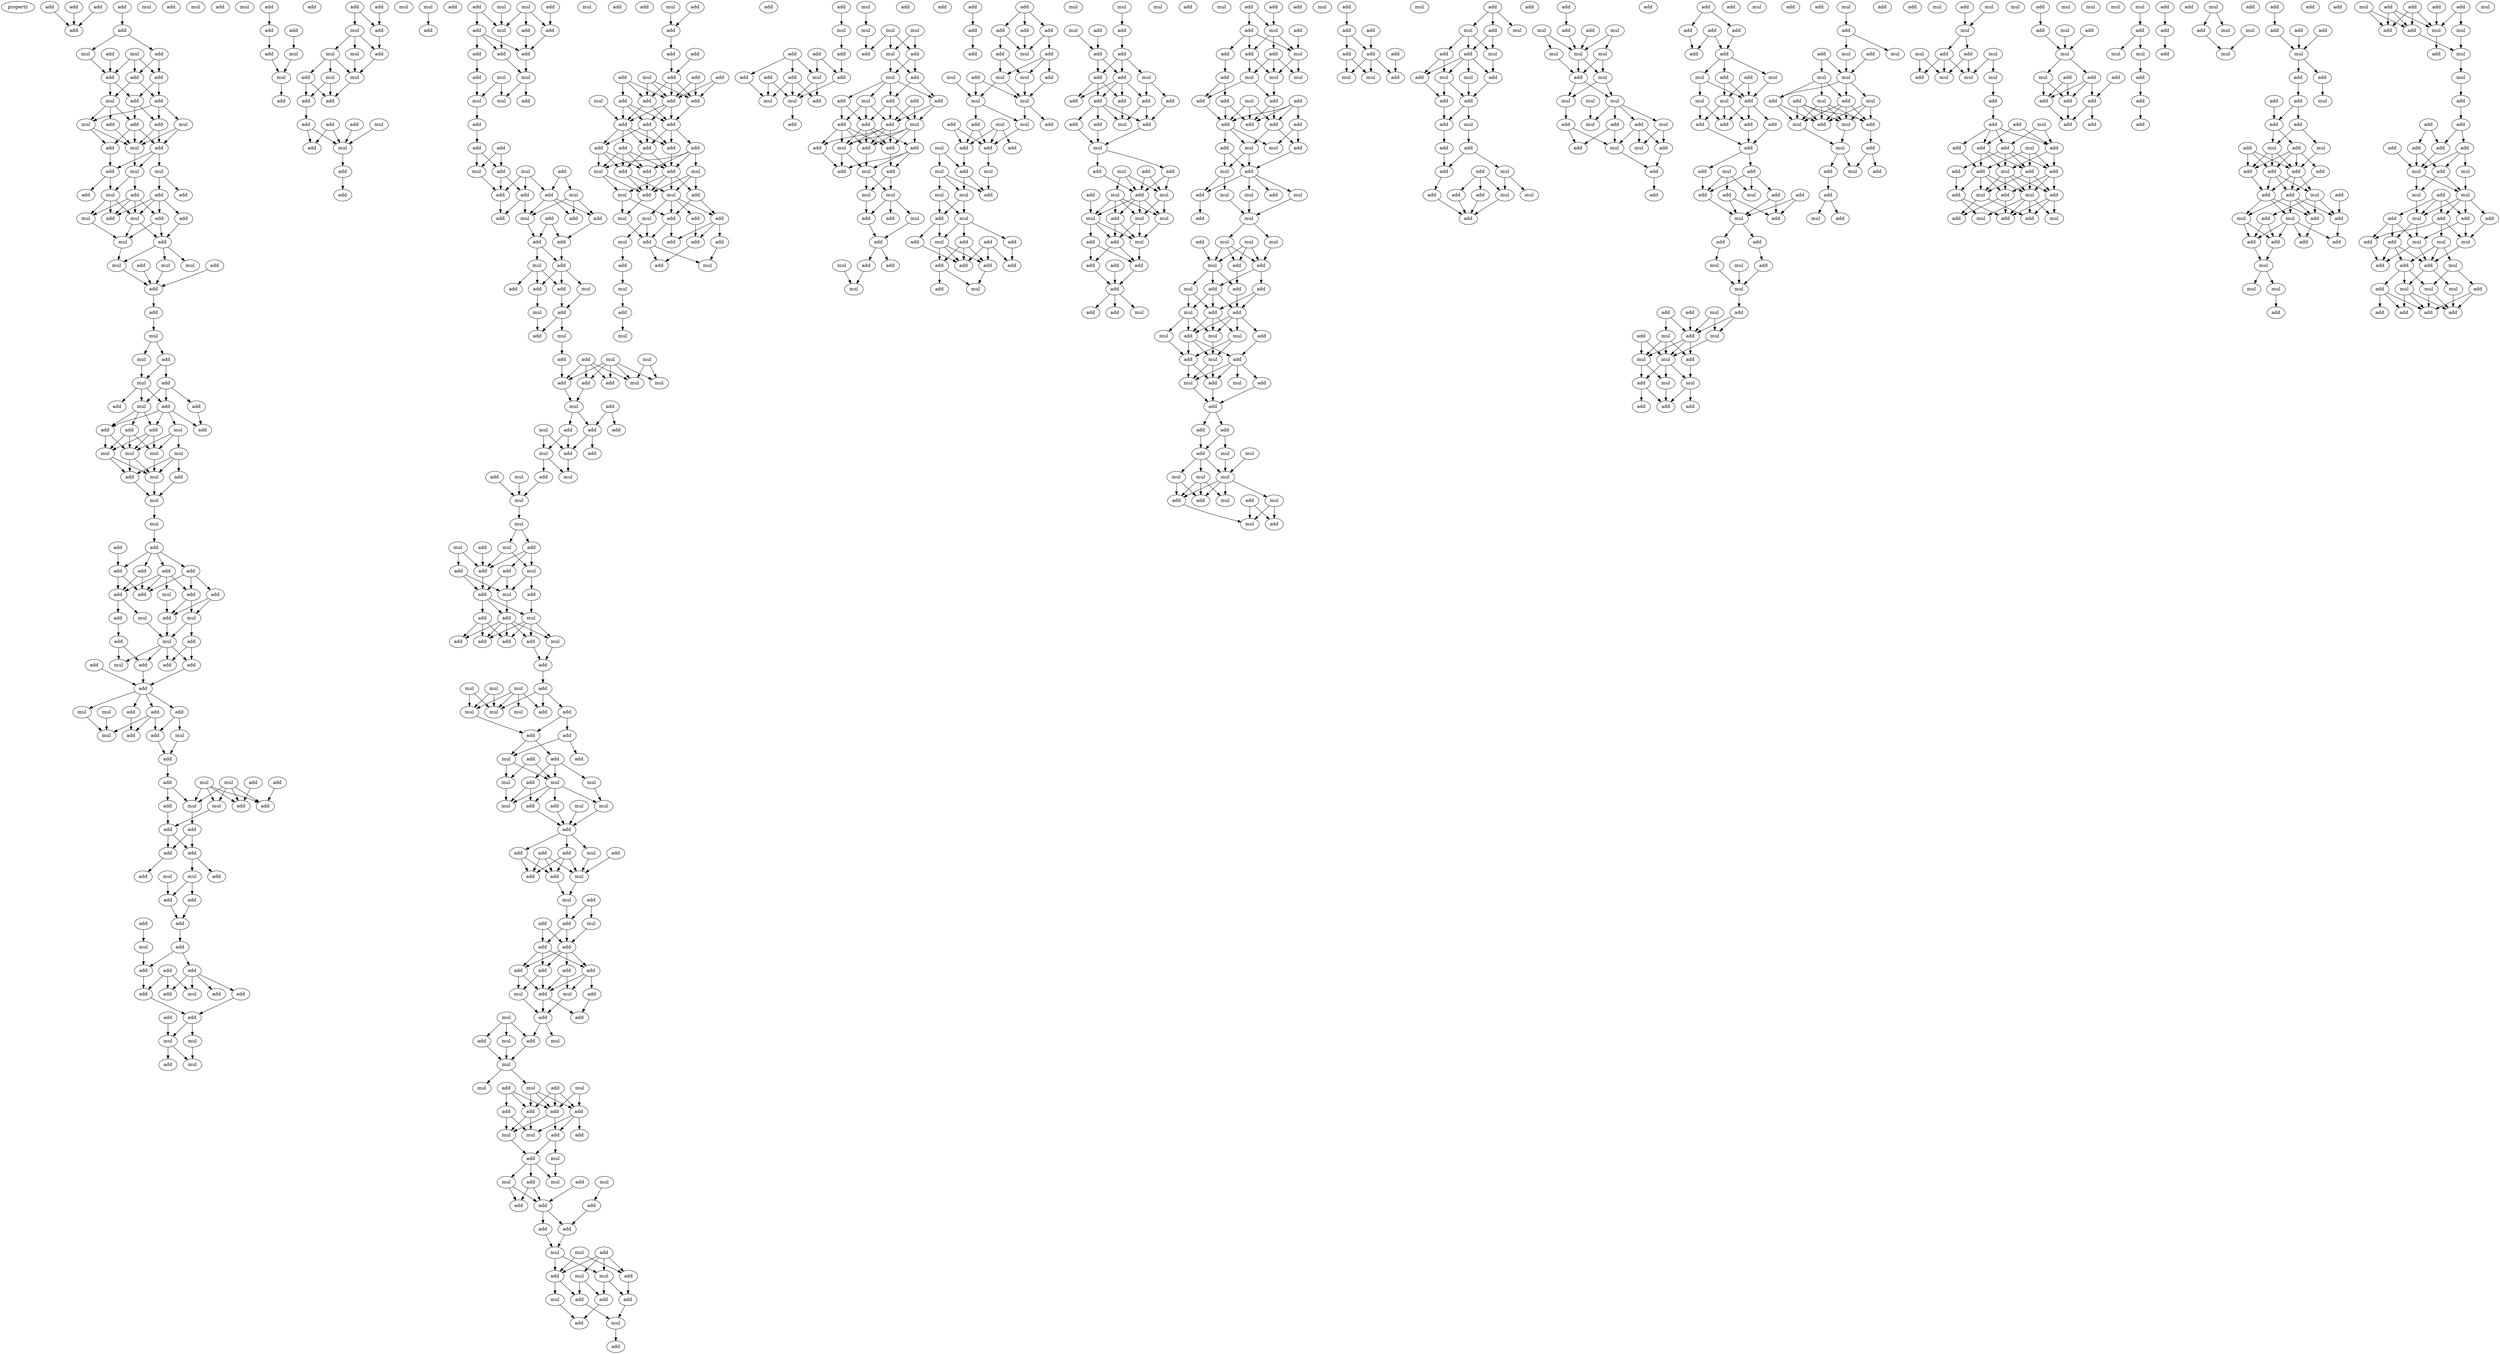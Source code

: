 digraph {
    node [fontcolor=black]
    property [mul=2,lf=1.5]
    0 [ label = add ];
    1 [ label = add ];
    2 [ label = add ];
    3 [ label = add ];
    4 [ label = add ];
    5 [ label = add ];
    6 [ label = mul ];
    7 [ label = mul ];
    8 [ label = mul ];
    9 [ label = add ];
    10 [ label = add ];
    11 [ label = add ];
    12 [ label = add ];
    13 [ label = add ];
    14 [ label = add ];
    15 [ label = add ];
    16 [ label = mul ];
    17 [ label = mul ];
    18 [ label = mul ];
    19 [ label = add ];
    20 [ label = add ];
    21 [ label = add ];
    22 [ label = add ];
    23 [ label = mul ];
    24 [ label = add ];
    25 [ label = mul ];
    26 [ label = mul ];
    27 [ label = add ];
    28 [ label = add ];
    29 [ label = add ];
    30 [ label = add ];
    31 [ label = add ];
    32 [ label = mul ];
    33 [ label = mul ];
    34 [ label = add ];
    35 [ label = mul ];
    36 [ label = add ];
    37 [ label = add ];
    38 [ label = add ];
    39 [ label = mul ];
    40 [ label = mul ];
    41 [ label = add ];
    42 [ label = mul ];
    43 [ label = add ];
    44 [ label = mul ];
    45 [ label = add ];
    46 [ label = add ];
    47 [ label = add ];
    48 [ label = mul ];
    49 [ label = mul ];
    50 [ label = add ];
    51 [ label = mul ];
    52 [ label = add ];
    53 [ label = add ];
    54 [ label = add ];
    55 [ label = add ];
    56 [ label = mul ];
    57 [ label = add ];
    58 [ label = mul ];
    59 [ label = add ];
    60 [ label = add ];
    61 [ label = add ];
    62 [ label = mul ];
    63 [ label = mul ];
    64 [ label = mul ];
    65 [ label = mul ];
    66 [ label = add ];
    67 [ label = add ];
    68 [ label = mul ];
    69 [ label = mul ];
    70 [ label = mul ];
    71 [ label = add ];
    72 [ label = add ];
    73 [ label = add ];
    74 [ label = add ];
    75 [ label = add ];
    76 [ label = add ];
    77 [ label = mul ];
    78 [ label = add ];
    79 [ label = add ];
    80 [ label = add ];
    81 [ label = add ];
    82 [ label = add ];
    83 [ label = mul ];
    84 [ label = mul ];
    85 [ label = add ];
    86 [ label = mul ];
    87 [ label = add ];
    88 [ label = add ];
    89 [ label = add ];
    90 [ label = add ];
    91 [ label = add ];
    92 [ label = mul ];
    93 [ label = add ];
    94 [ label = add ];
    95 [ label = add ];
    96 [ label = add ];
    97 [ label = mul ];
    98 [ label = add ];
    99 [ label = mul ];
    100 [ label = add ];
    101 [ label = mul ];
    102 [ label = mul ];
    103 [ label = add ];
    104 [ label = add ];
    105 [ label = add ];
    106 [ label = add ];
    107 [ label = mul ];
    108 [ label = mul ];
    109 [ label = add ];
    110 [ label = add ];
    111 [ label = mul ];
    112 [ label = add ];
    113 [ label = add ];
    114 [ label = mul ];
    115 [ label = add ];
    116 [ label = add ];
    117 [ label = add ];
    118 [ label = add ];
    119 [ label = mul ];
    120 [ label = add ];
    121 [ label = mul ];
    122 [ label = mul ];
    123 [ label = add ];
    124 [ label = add ];
    125 [ label = add ];
    126 [ label = add ];
    127 [ label = add ];
    128 [ label = add ];
    129 [ label = mul ];
    130 [ label = add ];
    131 [ label = add ];
    132 [ label = add ];
    133 [ label = add ];
    134 [ label = add ];
    135 [ label = add ];
    136 [ label = add ];
    137 [ label = mul ];
    138 [ label = add ];
    139 [ label = add ];
    140 [ label = mul ];
    141 [ label = add ];
    142 [ label = mul ];
    143 [ label = mul ];
    144 [ label = add ];
    145 [ label = mul ];
    146 [ label = add ];
    147 [ label = add ];
    148 [ label = add ];
    149 [ label = add ];
    150 [ label = add ];
    151 [ label = mul ];
    152 [ label = mul ];
    153 [ label = add ];
    154 [ label = add ];
    155 [ label = add ];
    156 [ label = mul ];
    157 [ label = add ];
    158 [ label = add ];
    159 [ label = mul ];
    160 [ label = mul ];
    161 [ label = mul ];
    162 [ label = mul ];
    163 [ label = add ];
    164 [ label = add ];
    165 [ label = add ];
    166 [ label = add ];
    167 [ label = add ];
    168 [ label = add ];
    169 [ label = mul ];
    170 [ label = add ];
    171 [ label = mul ];
    172 [ label = add ];
    173 [ label = add ];
    174 [ label = mul ];
    175 [ label = mul ];
    176 [ label = add ];
    177 [ label = add ];
    178 [ label = mul ];
    179 [ label = add ];
    180 [ label = mul ];
    181 [ label = add ];
    182 [ label = mul ];
    183 [ label = add ];
    184 [ label = add ];
    185 [ label = add ];
    186 [ label = add ];
    187 [ label = add ];
    188 [ label = add ];
    189 [ label = mul ];
    190 [ label = add ];
    191 [ label = mul ];
    192 [ label = add ];
    193 [ label = mul ];
    194 [ label = mul ];
    195 [ label = mul ];
    196 [ label = add ];
    197 [ label = add ];
    198 [ label = add ];
    199 [ label = mul ];
    200 [ label = add ];
    201 [ label = mul ];
    202 [ label = add ];
    203 [ label = add ];
    204 [ label = add ];
    205 [ label = add ];
    206 [ label = mul ];
    207 [ label = mul ];
    208 [ label = add ];
    209 [ label = add ];
    210 [ label = add ];
    211 [ label = add ];
    212 [ label = add ];
    213 [ label = add ];
    214 [ label = add ];
    215 [ label = add ];
    216 [ label = mul ];
    217 [ label = mul ];
    218 [ label = add ];
    219 [ label = add ];
    220 [ label = add ];
    221 [ label = add ];
    222 [ label = mul ];
    223 [ label = mul ];
    224 [ label = add ];
    225 [ label = mul ];
    226 [ label = add ];
    227 [ label = mul ];
    228 [ label = add ];
    229 [ label = add ];
    230 [ label = mul ];
    231 [ label = mul ];
    232 [ label = add ];
    233 [ label = add ];
    234 [ label = mul ];
    235 [ label = add ];
    236 [ label = mul ];
    237 [ label = add ];
    238 [ label = add ];
    239 [ label = add ];
    240 [ label = add ];
    241 [ label = add ];
    242 [ label = mul ];
    243 [ label = mul ];
    244 [ label = add ];
    245 [ label = mul ];
    246 [ label = add ];
    247 [ label = mul ];
    248 [ label = mul ];
    249 [ label = mul ];
    250 [ label = mul ];
    251 [ label = add ];
    252 [ label = add ];
    253 [ label = add ];
    254 [ label = mul ];
    255 [ label = add ];
    256 [ label = add ];
    257 [ label = add ];
    258 [ label = add ];
    259 [ label = mul ];
    260 [ label = add ];
    261 [ label = add ];
    262 [ label = mul ];
    263 [ label = add ];
    264 [ label = add ];
    265 [ label = add ];
    266 [ label = mul ];
    267 [ label = add ];
    268 [ label = add ];
    269 [ label = add ];
    270 [ label = mul ];
    271 [ label = mul ];
    272 [ label = mul ];
    273 [ label = mul ];
    274 [ label = add ];
    275 [ label = mul ];
    276 [ label = mul ];
    277 [ label = add ];
    278 [ label = add ];
    279 [ label = add ];
    280 [ label = add ];
    281 [ label = add ];
    282 [ label = add ];
    283 [ label = mul ];
    284 [ label = mul ];
    285 [ label = mul ];
    286 [ label = mul ];
    287 [ label = add ];
    288 [ label = mul ];
    289 [ label = add ];
    290 [ label = add ];
    291 [ label = mul ];
    292 [ label = mul ];
    293 [ label = add ];
    294 [ label = add ];
    295 [ label = add ];
    296 [ label = add ];
    297 [ label = mul ];
    298 [ label = add ];
    299 [ label = add ];
    300 [ label = mul ];
    301 [ label = add ];
    302 [ label = add ];
    303 [ label = mul ];
    304 [ label = mul ];
    305 [ label = add ];
    306 [ label = add ];
    307 [ label = add ];
    308 [ label = add ];
    309 [ label = add ];
    310 [ label = add ];
    311 [ label = add ];
    312 [ label = add ];
    313 [ label = add ];
    314 [ label = mul ];
    315 [ label = add ];
    316 [ label = mul ];
    317 [ label = add ];
    318 [ label = mul ];
    319 [ label = add ];
    320 [ label = mul ];
    321 [ label = add ];
    322 [ label = add ];
    323 [ label = mul ];
    324 [ label = mul ];
    325 [ label = mul ];
    326 [ label = mul ];
    327 [ label = add ];
    328 [ label = add ];
    329 [ label = mul ];
    330 [ label = add ];
    331 [ label = add ];
    332 [ label = add ];
    333 [ label = add ];
    334 [ label = add ];
    335 [ label = add ];
    336 [ label = mul ];
    337 [ label = mul ];
    338 [ label = mul ];
    339 [ label = add ];
    340 [ label = add ];
    341 [ label = add ];
    342 [ label = mul ];
    343 [ label = mul ];
    344 [ label = mul ];
    345 [ label = add ];
    346 [ label = add ];
    347 [ label = add ];
    348 [ label = add ];
    349 [ label = add ];
    350 [ label = mul ];
    351 [ label = add ];
    352 [ label = mul ];
    353 [ label = mul ];
    354 [ label = add ];
    355 [ label = mul ];
    356 [ label = add ];
    357 [ label = add ];
    358 [ label = mul ];
    359 [ label = add ];
    360 [ label = add ];
    361 [ label = mul ];
    362 [ label = add ];
    363 [ label = add ];
    364 [ label = add ];
    365 [ label = mul ];
    366 [ label = add ];
    367 [ label = add ];
    368 [ label = add ];
    369 [ label = add ];
    370 [ label = add ];
    371 [ label = add ];
    372 [ label = add ];
    373 [ label = mul ];
    374 [ label = add ];
    375 [ label = add ];
    376 [ label = add ];
    377 [ label = add ];
    378 [ label = mul ];
    379 [ label = add ];
    380 [ label = add ];
    381 [ label = add ];
    382 [ label = add ];
    383 [ label = add ];
    384 [ label = add ];
    385 [ label = add ];
    386 [ label = add ];
    387 [ label = add ];
    388 [ label = add ];
    389 [ label = mul ];
    390 [ label = add ];
    391 [ label = add ];
    392 [ label = mul ];
    393 [ label = add ];
    394 [ label = mul ];
    395 [ label = add ];
    396 [ label = mul ];
    397 [ label = add ];
    398 [ label = mul ];
    399 [ label = add ];
    400 [ label = mul ];
    401 [ label = add ];
    402 [ label = add ];
    403 [ label = mul ];
    404 [ label = add ];
    405 [ label = add ];
    406 [ label = add ];
    407 [ label = mul ];
    408 [ label = add ];
    409 [ label = add ];
    410 [ label = mul ];
    411 [ label = add ];
    412 [ label = add ];
    413 [ label = mul ];
    414 [ label = add ];
    415 [ label = mul ];
    416 [ label = add ];
    417 [ label = add ];
    418 [ label = add ];
    419 [ label = add ];
    420 [ label = add ];
    421 [ label = add ];
    422 [ label = mul ];
    423 [ label = add ];
    424 [ label = add ];
    425 [ label = mul ];
    426 [ label = mul ];
    427 [ label = add ];
    428 [ label = mul ];
    429 [ label = mul ];
    430 [ label = mul ];
    431 [ label = mul ];
    432 [ label = add ];
    433 [ label = add ];
    434 [ label = mul ];
    435 [ label = add ];
    436 [ label = mul ];
    437 [ label = add ];
    438 [ label = add ];
    439 [ label = add ];
    440 [ label = add ];
    441 [ label = add ];
    442 [ label = mul ];
    443 [ label = add ];
    444 [ label = add ];
    445 [ label = add ];
    446 [ label = mul ];
    447 [ label = mul ];
    448 [ label = add ];
    449 [ label = add ];
    450 [ label = add ];
    451 [ label = add ];
    452 [ label = add ];
    453 [ label = mul ];
    454 [ label = add ];
    455 [ label = mul ];
    456 [ label = mul ];
    457 [ label = add ];
    458 [ label = mul ];
    459 [ label = add ];
    460 [ label = add ];
    461 [ label = mul ];
    462 [ label = add ];
    463 [ label = add ];
    464 [ label = mul ];
    465 [ label = add ];
    466 [ label = add ];
    467 [ label = add ];
    468 [ label = add ];
    469 [ label = mul ];
    470 [ label = add ];
    471 [ label = add ];
    472 [ label = add ];
    473 [ label = add ];
    474 [ label = add ];
    475 [ label = mul ];
    476 [ label = add ];
    477 [ label = add ];
    478 [ label = mul ];
    479 [ label = mul ];
    480 [ label = mul ];
    481 [ label = add ];
    482 [ label = mul ];
    483 [ label = mul ];
    484 [ label = add ];
    485 [ label = mul ];
    486 [ label = add ];
    487 [ label = mul ];
    488 [ label = add ];
    489 [ label = mul ];
    490 [ label = add ];
    491 [ label = add ];
    492 [ label = add ];
    493 [ label = add ];
    494 [ label = mul ];
    495 [ label = mul ];
    496 [ label = mul ];
    497 [ label = mul ];
    498 [ label = add ];
    499 [ label = add ];
    500 [ label = mul ];
    501 [ label = add ];
    502 [ label = add ];
    503 [ label = add ];
    504 [ label = mul ];
    505 [ label = add ];
    506 [ label = add ];
    507 [ label = add ];
    508 [ label = add ];
    509 [ label = add ];
    510 [ label = mul ];
    511 [ label = add ];
    512 [ label = mul ];
    513 [ label = mul ];
    514 [ label = add ];
    515 [ label = add ];
    516 [ label = add ];
    517 [ label = add ];
    518 [ label = add ];
    519 [ label = add ];
    520 [ label = mul ];
    521 [ label = add ];
    522 [ label = add ];
    523 [ label = add ];
    524 [ label = add ];
    525 [ label = add ];
    526 [ label = add ];
    527 [ label = add ];
    528 [ label = add ];
    529 [ label = mul ];
    530 [ label = mul ];
    531 [ label = add ];
    532 [ label = mul ];
    533 [ label = add ];
    534 [ label = add ];
    535 [ label = add ];
    536 [ label = mul ];
    537 [ label = mul ];
    538 [ label = add ];
    539 [ label = add ];
    540 [ label = mul ];
    541 [ label = mul ];
    542 [ label = mul ];
    543 [ label = add ];
    544 [ label = mul ];
    545 [ label = add ];
    546 [ label = add ];
    547 [ label = add ];
    548 [ label = add ];
    549 [ label = mul ];
    550 [ label = add ];
    551 [ label = add ];
    552 [ label = add ];
    553 [ label = add ];
    554 [ label = mul ];
    555 [ label = mul ];
    556 [ label = add ];
    557 [ label = add ];
    558 [ label = add ];
    559 [ label = mul ];
    560 [ label = add ];
    561 [ label = add ];
    562 [ label = mul ];
    563 [ label = add ];
    564 [ label = add ];
    565 [ label = mul ];
    566 [ label = add ];
    567 [ label = mul ];
    568 [ label = mul ];
    569 [ label = add ];
    570 [ label = mul ];
    571 [ label = add ];
    572 [ label = add ];
    573 [ label = add ];
    574 [ label = add ];
    575 [ label = add ];
    576 [ label = add ];
    577 [ label = add ];
    578 [ label = mul ];
    579 [ label = add ];
    580 [ label = add ];
    581 [ label = mul ];
    582 [ label = mul ];
    583 [ label = add ];
    584 [ label = add ];
    585 [ label = mul ];
    586 [ label = mul ];
    587 [ label = mul ];
    588 [ label = add ];
    589 [ label = add ];
    590 [ label = mul ];
    591 [ label = mul ];
    592 [ label = add ];
    593 [ label = add ];
    594 [ label = mul ];
    595 [ label = mul ];
    596 [ label = add ];
    597 [ label = mul ];
    598 [ label = add ];
    599 [ label = add ];
    600 [ label = add ];
    601 [ label = mul ];
    602 [ label = add ];
    603 [ label = mul ];
    604 [ label = add ];
    605 [ label = add ];
    606 [ label = mul ];
    607 [ label = add ];
    608 [ label = mul ];
    609 [ label = mul ];
    610 [ label = add ];
    611 [ label = add ];
    612 [ label = mul ];
    613 [ label = add ];
    614 [ label = mul ];
    615 [ label = add ];
    616 [ label = add ];
    617 [ label = mul ];
    618 [ label = add ];
    619 [ label = add ];
    620 [ label = add ];
    621 [ label = mul ];
    622 [ label = mul ];
    623 [ label = add ];
    624 [ label = mul ];
    625 [ label = mul ];
    626 [ label = mul ];
    627 [ label = add ];
    628 [ label = mul ];
    629 [ label = add ];
    630 [ label = add ];
    631 [ label = mul ];
    632 [ label = mul ];
    633 [ label = add ];
    634 [ label = mul ];
    635 [ label = add ];
    636 [ label = add ];
    637 [ label = add ];
    638 [ label = add ];
    639 [ label = add ];
    640 [ label = add ];
    641 [ label = mul ];
    642 [ label = mul ];
    643 [ label = add ];
    644 [ label = mul ];
    645 [ label = add ];
    646 [ label = mul ];
    647 [ label = mul ];
    648 [ label = add ];
    649 [ label = mul ];
    650 [ label = add ];
    651 [ label = add ];
    652 [ label = add ];
    653 [ label = add ];
    654 [ label = mul ];
    655 [ label = mul ];
    656 [ label = add ];
    657 [ label = add ];
    658 [ label = add ];
    659 [ label = add ];
    660 [ label = mul ];
    661 [ label = add ];
    662 [ label = add ];
    663 [ label = mul ];
    664 [ label = add ];
    665 [ label = add ];
    666 [ label = add ];
    667 [ label = add ];
    668 [ label = mul ];
    669 [ label = add ];
    670 [ label = mul ];
    671 [ label = add ];
    672 [ label = add ];
    673 [ label = add ];
    674 [ label = mul ];
    675 [ label = add ];
    676 [ label = add ];
    677 [ label = mul ];
    678 [ label = mul ];
    679 [ label = mul ];
    680 [ label = mul ];
    681 [ label = add ];
    682 [ label = mul ];
    683 [ label = mul ];
    684 [ label = mul ];
    685 [ label = mul ];
    686 [ label = mul ];
    687 [ label = mul ];
    688 [ label = add ];
    689 [ label = add ];
    690 [ label = add ];
    691 [ label = mul ];
    692 [ label = mul ];
    693 [ label = add ];
    694 [ label = add ];
    695 [ label = add ];
    696 [ label = add ];
    697 [ label = add ];
    698 [ label = add ];
    699 [ label = add ];
    700 [ label = add ];
    701 [ label = add ];
    702 [ label = add ];
    703 [ label = add ];
    704 [ label = mul ];
    705 [ label = add ];
    706 [ label = mul ];
    707 [ label = add ];
    708 [ label = add ];
    709 [ label = mul ];
    710 [ label = mul ];
    711 [ label = mul ];
    712 [ label = add ];
    713 [ label = add ];
    714 [ label = add ];
    715 [ label = add ];
    716 [ label = add ];
    717 [ label = add ];
    718 [ label = mul ];
    719 [ label = add ];
    720 [ label = add ];
    721 [ label = add ];
    722 [ label = mul ];
    723 [ label = add ];
    724 [ label = add ];
    725 [ label = add ];
    726 [ label = mul ];
    727 [ label = add ];
    728 [ label = add ];
    729 [ label = mul ];
    730 [ label = add ];
    731 [ label = mul ];
    732 [ label = add ];
    733 [ label = mul ];
    734 [ label = mul ];
    735 [ label = add ];
    736 [ label = add ];
    737 [ label = add ];
    738 [ label = mul ];
    739 [ label = add ];
    740 [ label = add ];
    741 [ label = mul ];
    742 [ label = mul ];
    743 [ label = mul ];
    744 [ label = add ];
    745 [ label = add ];
    746 [ label = add ];
    747 [ label = mul ];
    748 [ label = mul ];
    749 [ label = mul ];
    750 [ label = add ];
    751 [ label = add ];
    752 [ label = add ];
    753 [ label = add ];
    754 [ label = add ];
    755 [ label = mul ];
    756 [ label = add ];
    757 [ label = mul ];
    758 [ label = mul ];
    759 [ label = mul ];
    760 [ label = mul ];
    761 [ label = add ];
    762 [ label = add ];
    763 [ label = mul ];
    764 [ label = add ];
    765 [ label = mul ];
    766 [ label = add ];
    767 [ label = add ];
    768 [ label = mul ];
    769 [ label = mul ];
    770 [ label = add ];
    771 [ label = mul ];
    772 [ label = add ];
    773 [ label = add ];
    774 [ label = add ];
    775 [ label = add ];
    776 [ label = mul ];
    777 [ label = add ];
    778 [ label = add ];
    779 [ label = mul ];
    780 [ label = add ];
    781 [ label = mul ];
    782 [ label = mul ];
    783 [ label = add ];
    784 [ label = mul ];
    785 [ label = mul ];
    786 [ label = add ];
    787 [ label = mul ];
    788 [ label = mul ];
    789 [ label = add ];
    790 [ label = mul ];
    791 [ label = mul ];
    792 [ label = add ];
    793 [ label = mul ];
    794 [ label = add ];
    795 [ label = add ];
    796 [ label = mul ];
    797 [ label = add ];
    798 [ label = add ];
    799 [ label = add ];
    800 [ label = add ];
    801 [ label = add ];
    802 [ label = add ];
    803 [ label = add ];
    804 [ label = mul ];
    805 [ label = add ];
    806 [ label = mul ];
    807 [ label = add ];
    808 [ label = add ];
    809 [ label = mul ];
    810 [ label = add ];
    811 [ label = add ];
    812 [ label = add ];
    813 [ label = add ];
    814 [ label = mul ];
    815 [ label = mul ];
    816 [ label = add ];
    817 [ label = mul ];
    818 [ label = mul ];
    819 [ label = add ];
    820 [ label = mul ];
    821 [ label = add ];
    822 [ label = mul ];
    823 [ label = add ];
    824 [ label = mul ];
    825 [ label = mul ];
    826 [ label = add ];
    827 [ label = add ];
    828 [ label = add ];
    829 [ label = add ];
    830 [ label = add ];
    831 [ label = add ];
    832 [ label = add ];
    833 [ label = mul ];
    834 [ label = add ];
    835 [ label = add ];
    836 [ label = mul ];
    837 [ label = mul ];
    838 [ label = add ];
    839 [ label = add ];
    840 [ label = add ];
    841 [ label = add ];
    842 [ label = add ];
    843 [ label = add ];
    844 [ label = mul ];
    845 [ label = add ];
    846 [ label = mul ];
    847 [ label = mul ];
    848 [ label = mul ];
    849 [ label = add ];
    850 [ label = add ];
    851 [ label = add ];
    852 [ label = add ];
    853 [ label = add ];
    854 [ label = add ];
    855 [ label = add ];
    856 [ label = mul ];
    857 [ label = add ];
    858 [ label = add ];
    859 [ label = add ];
    860 [ label = add ];
    861 [ label = mul ];
    862 [ label = add ];
    863 [ label = add ];
    864 [ label = add ];
    865 [ label = mul ];
    866 [ label = mul ];
    867 [ label = add ];
    868 [ label = add ];
    869 [ label = add ];
    870 [ label = add ];
    871 [ label = add ];
    872 [ label = add ];
    873 [ label = mul ];
    874 [ label = add ];
    875 [ label = add ];
    876 [ label = mul ];
    877 [ label = add ];
    878 [ label = add ];
    879 [ label = mul ];
    880 [ label = add ];
    881 [ label = add ];
    882 [ label = add ];
    883 [ label = add ];
    884 [ label = add ];
    885 [ label = mul ];
    886 [ label = mul ];
    887 [ label = mul ];
    888 [ label = add ];
    889 [ label = add ];
    890 [ label = add ];
    891 [ label = add ];
    892 [ label = add ];
    893 [ label = mul ];
    894 [ label = mul ];
    895 [ label = add ];
    896 [ label = mul ];
    897 [ label = add ];
    898 [ label = add ];
    899 [ label = mul ];
    900 [ label = mul ];
    901 [ label = add ];
    902 [ label = mul ];
    903 [ label = add ];
    904 [ label = add ];
    905 [ label = add ];
    906 [ label = add ];
    907 [ label = add ];
    908 [ label = add ];
    909 [ label = mul ];
    910 [ label = add ];
    911 [ label = mul ];
    912 [ label = add ];
    913 [ label = mul ];
    914 [ label = mul ];
    915 [ label = add ];
    916 [ label = add ];
    917 [ label = mul ];
    918 [ label = add ];
    919 [ label = add ];
    920 [ label = add ];
    921 [ label = mul ];
    922 [ label = mul ];
    923 [ label = mul ];
    924 [ label = add ];
    925 [ label = add ];
    926 [ label = add ];
    927 [ label = mul ];
    928 [ label = add ];
    929 [ label = add ];
    930 [ label = mul ];
    931 [ label = mul ];
    932 [ label = mul ];
    933 [ label = add ];
    934 [ label = add ];
    935 [ label = add ];
    936 [ label = add ];
    937 [ label = add ];
    0 -> 3 [ name = 0 ];
    1 -> 3 [ name = 1 ];
    2 -> 3 [ name = 2 ];
    4 -> 5 [ name = 3 ];
    5 -> 8 [ name = 4 ];
    5 -> 9 [ name = 5 ];
    7 -> 11 [ name = 6 ];
    7 -> 12 [ name = 7 ];
    7 -> 13 [ name = 8 ];
    8 -> 12 [ name = 9 ];
    9 -> 11 [ name = 10 ];
    9 -> 13 [ name = 11 ];
    10 -> 12 [ name = 12 ];
    11 -> 14 [ name = 13 ];
    11 -> 16 [ name = 14 ];
    12 -> 15 [ name = 15 ];
    12 -> 16 [ name = 16 ];
    13 -> 14 [ name = 17 ];
    13 -> 15 [ name = 18 ];
    14 -> 17 [ name = 19 ];
    14 -> 18 [ name = 20 ];
    14 -> 21 [ name = 21 ];
    15 -> 19 [ name = 22 ];
    15 -> 21 [ name = 23 ];
    16 -> 17 [ name = 24 ];
    16 -> 19 [ name = 25 ];
    16 -> 20 [ name = 26 ];
    17 -> 22 [ name = 27 ];
    17 -> 23 [ name = 28 ];
    18 -> 23 [ name = 29 ];
    18 -> 24 [ name = 30 ];
    19 -> 22 [ name = 31 ];
    19 -> 23 [ name = 32 ];
    19 -> 24 [ name = 33 ];
    20 -> 23 [ name = 34 ];
    21 -> 23 [ name = 35 ];
    21 -> 24 [ name = 36 ];
    22 -> 27 [ name = 37 ];
    23 -> 25 [ name = 38 ];
    24 -> 25 [ name = 39 ];
    24 -> 26 [ name = 40 ];
    24 -> 27 [ name = 41 ];
    25 -> 30 [ name = 42 ];
    25 -> 32 [ name = 43 ];
    26 -> 28 [ name = 44 ];
    26 -> 31 [ name = 45 ];
    27 -> 29 [ name = 46 ];
    27 -> 32 [ name = 47 ];
    30 -> 33 [ name = 48 ];
    30 -> 34 [ name = 49 ];
    30 -> 35 [ name = 50 ];
    30 -> 37 [ name = 51 ];
    31 -> 34 [ name = 52 ];
    31 -> 35 [ name = 53 ];
    31 -> 36 [ name = 54 ];
    31 -> 37 [ name = 55 ];
    32 -> 33 [ name = 56 ];
    32 -> 34 [ name = 57 ];
    32 -> 35 [ name = 58 ];
    33 -> 39 [ name = 59 ];
    35 -> 38 [ name = 60 ];
    35 -> 39 [ name = 61 ];
    36 -> 38 [ name = 62 ];
    37 -> 38 [ name = 63 ];
    37 -> 39 [ name = 64 ];
    38 -> 40 [ name = 65 ];
    38 -> 42 [ name = 66 ];
    38 -> 44 [ name = 67 ];
    39 -> 44 [ name = 68 ];
    40 -> 45 [ name = 69 ];
    41 -> 45 [ name = 70 ];
    43 -> 45 [ name = 71 ];
    44 -> 45 [ name = 72 ];
    45 -> 47 [ name = 73 ];
    47 -> 48 [ name = 74 ];
    48 -> 49 [ name = 75 ];
    48 -> 50 [ name = 76 ];
    49 -> 51 [ name = 77 ];
    50 -> 51 [ name = 78 ];
    50 -> 52 [ name = 79 ];
    51 -> 53 [ name = 80 ];
    51 -> 55 [ name = 81 ];
    51 -> 56 [ name = 82 ];
    52 -> 54 [ name = 83 ];
    52 -> 55 [ name = 84 ];
    52 -> 56 [ name = 85 ];
    54 -> 61 [ name = 86 ];
    55 -> 58 [ name = 87 ];
    55 -> 59 [ name = 88 ];
    55 -> 60 [ name = 89 ];
    55 -> 61 [ name = 90 ];
    56 -> 57 [ name = 91 ];
    56 -> 59 [ name = 92 ];
    56 -> 60 [ name = 93 ];
    57 -> 62 [ name = 94 ];
    57 -> 64 [ name = 95 ];
    57 -> 65 [ name = 96 ];
    58 -> 62 [ name = 97 ];
    58 -> 63 [ name = 98 ];
    58 -> 65 [ name = 99 ];
    59 -> 62 [ name = 100 ];
    59 -> 64 [ name = 101 ];
    59 -> 65 [ name = 102 ];
    60 -> 62 [ name = 103 ];
    60 -> 64 [ name = 104 ];
    62 -> 67 [ name = 105 ];
    62 -> 68 [ name = 106 ];
    63 -> 66 [ name = 107 ];
    63 -> 67 [ name = 108 ];
    63 -> 68 [ name = 109 ];
    64 -> 67 [ name = 110 ];
    64 -> 68 [ name = 111 ];
    65 -> 68 [ name = 112 ];
    66 -> 69 [ name = 113 ];
    67 -> 69 [ name = 114 ];
    68 -> 69 [ name = 115 ];
    69 -> 70 [ name = 116 ];
    70 -> 71 [ name = 117 ];
    71 -> 73 [ name = 118 ];
    71 -> 74 [ name = 119 ];
    71 -> 75 [ name = 120 ];
    71 -> 76 [ name = 121 ];
    72 -> 73 [ name = 122 ];
    73 -> 79 [ name = 123 ];
    73 -> 80 [ name = 124 ];
    74 -> 79 [ name = 125 ];
    74 -> 80 [ name = 126 ];
    75 -> 77 [ name = 127 ];
    75 -> 79 [ name = 128 ];
    75 -> 80 [ name = 129 ];
    75 -> 81 [ name = 130 ];
    76 -> 78 [ name = 131 ];
    76 -> 79 [ name = 132 ];
    76 -> 81 [ name = 133 ];
    77 -> 82 [ name = 134 ];
    78 -> 82 [ name = 135 ];
    78 -> 83 [ name = 136 ];
    80 -> 84 [ name = 137 ];
    80 -> 85 [ name = 138 ];
    81 -> 82 [ name = 139 ];
    81 -> 83 [ name = 140 ];
    82 -> 86 [ name = 141 ];
    83 -> 86 [ name = 142 ];
    83 -> 87 [ name = 143 ];
    84 -> 86 [ name = 144 ];
    85 -> 88 [ name = 145 ];
    86 -> 89 [ name = 146 ];
    86 -> 91 [ name = 147 ];
    86 -> 92 [ name = 148 ];
    86 -> 93 [ name = 149 ];
    87 -> 91 [ name = 150 ];
    87 -> 93 [ name = 151 ];
    88 -> 89 [ name = 152 ];
    88 -> 92 [ name = 153 ];
    89 -> 94 [ name = 154 ];
    90 -> 94 [ name = 155 ];
    91 -> 94 [ name = 156 ];
    94 -> 95 [ name = 157 ];
    94 -> 96 [ name = 158 ];
    94 -> 98 [ name = 159 ];
    94 -> 99 [ name = 160 ];
    95 -> 102 [ name = 161 ];
    95 -> 103 [ name = 162 ];
    96 -> 100 [ name = 163 ];
    96 -> 101 [ name = 164 ];
    96 -> 103 [ name = 165 ];
    97 -> 101 [ name = 166 ];
    98 -> 100 [ name = 167 ];
    99 -> 101 [ name = 168 ];
    102 -> 104 [ name = 169 ];
    103 -> 104 [ name = 170 ];
    104 -> 109 [ name = 171 ];
    105 -> 110 [ name = 172 ];
    106 -> 112 [ name = 173 ];
    107 -> 110 [ name = 174 ];
    107 -> 111 [ name = 175 ];
    107 -> 112 [ name = 176 ];
    107 -> 114 [ name = 177 ];
    108 -> 110 [ name = 178 ];
    108 -> 111 [ name = 179 ];
    108 -> 112 [ name = 180 ];
    108 -> 114 [ name = 181 ];
    109 -> 113 [ name = 182 ];
    109 -> 114 [ name = 183 ];
    111 -> 115 [ name = 184 ];
    113 -> 115 [ name = 185 ];
    114 -> 116 [ name = 186 ];
    115 -> 117 [ name = 187 ];
    115 -> 118 [ name = 188 ];
    116 -> 117 [ name = 189 ];
    116 -> 118 [ name = 190 ];
    117 -> 123 [ name = 191 ];
    118 -> 119 [ name = 192 ];
    118 -> 120 [ name = 193 ];
    119 -> 124 [ name = 194 ];
    119 -> 125 [ name = 195 ];
    122 -> 124 [ name = 196 ];
    124 -> 127 [ name = 197 ];
    125 -> 127 [ name = 198 ];
    126 -> 129 [ name = 199 ];
    127 -> 128 [ name = 200 ];
    128 -> 130 [ name = 201 ];
    128 -> 131 [ name = 202 ];
    129 -> 130 [ name = 203 ];
    130 -> 136 [ name = 204 ];
    131 -> 133 [ name = 205 ];
    131 -> 134 [ name = 206 ];
    131 -> 135 [ name = 207 ];
    131 -> 137 [ name = 208 ];
    132 -> 135 [ name = 209 ];
    132 -> 136 [ name = 210 ];
    132 -> 137 [ name = 211 ];
    134 -> 139 [ name = 212 ];
    136 -> 139 [ name = 213 ];
    138 -> 140 [ name = 214 ];
    139 -> 140 [ name = 215 ];
    139 -> 143 [ name = 216 ];
    140 -> 144 [ name = 217 ];
    140 -> 145 [ name = 218 ];
    143 -> 145 [ name = 219 ];
    146 -> 149 [ name = 220 ];
    148 -> 151 [ name = 221 ];
    149 -> 150 [ name = 222 ];
    150 -> 152 [ name = 223 ];
    151 -> 152 [ name = 224 ];
    152 -> 154 [ name = 225 ];
    153 -> 156 [ name = 226 ];
    153 -> 157 [ name = 227 ];
    155 -> 157 [ name = 228 ];
    156 -> 158 [ name = 229 ];
    156 -> 159 [ name = 230 ];
    156 -> 160 [ name = 231 ];
    157 -> 158 [ name = 232 ];
    158 -> 162 [ name = 233 ];
    159 -> 162 [ name = 234 ];
    160 -> 161 [ name = 235 ];
    160 -> 162 [ name = 236 ];
    160 -> 163 [ name = 237 ];
    161 -> 164 [ name = 238 ];
    161 -> 165 [ name = 239 ];
    162 -> 165 [ name = 240 ];
    163 -> 164 [ name = 241 ];
    163 -> 165 [ name = 242 ];
    164 -> 166 [ name = 243 ];
    166 -> 170 [ name = 244 ];
    166 -> 171 [ name = 245 ];
    167 -> 171 [ name = 246 ];
    168 -> 170 [ name = 247 ];
    168 -> 171 [ name = 248 ];
    169 -> 171 [ name = 249 ];
    171 -> 172 [ name = 250 ];
    172 -> 173 [ name = 251 ];
    175 -> 176 [ name = 252 ];
    178 -> 182 [ name = 253 ];
    179 -> 183 [ name = 254 ];
    180 -> 182 [ name = 255 ];
    180 -> 183 [ name = 256 ];
    180 -> 185 [ name = 257 ];
    181 -> 182 [ name = 258 ];
    181 -> 184 [ name = 259 ];
    182 -> 188 [ name = 260 ];
    183 -> 186 [ name = 261 ];
    184 -> 186 [ name = 262 ];
    184 -> 187 [ name = 263 ];
    184 -> 188 [ name = 264 ];
    185 -> 186 [ name = 265 ];
    186 -> 191 [ name = 266 ];
    187 -> 190 [ name = 267 ];
    188 -> 191 [ name = 268 ];
    189 -> 193 [ name = 269 ];
    189 -> 194 [ name = 270 ];
    190 -> 193 [ name = 271 ];
    191 -> 192 [ name = 272 ];
    191 -> 194 [ name = 273 ];
    193 -> 196 [ name = 274 ];
    196 -> 197 [ name = 275 ];
    197 -> 199 [ name = 276 ];
    197 -> 200 [ name = 277 ];
    198 -> 199 [ name = 278 ];
    198 -> 200 [ name = 279 ];
    199 -> 204 [ name = 280 ];
    200 -> 203 [ name = 281 ];
    200 -> 204 [ name = 282 ];
    201 -> 203 [ name = 283 ];
    201 -> 204 [ name = 284 ];
    201 -> 205 [ name = 285 ];
    202 -> 205 [ name = 286 ];
    202 -> 206 [ name = 287 ];
    203 -> 207 [ name = 288 ];
    203 -> 210 [ name = 289 ];
    204 -> 210 [ name = 290 ];
    205 -> 207 [ name = 291 ];
    205 -> 208 [ name = 292 ];
    205 -> 209 [ name = 293 ];
    206 -> 207 [ name = 294 ];
    206 -> 208 [ name = 295 ];
    206 -> 209 [ name = 296 ];
    207 -> 213 [ name = 297 ];
    208 -> 212 [ name = 298 ];
    211 -> 212 [ name = 299 ];
    211 -> 213 [ name = 300 ];
    212 -> 215 [ name = 301 ];
    213 -> 215 [ name = 302 ];
    213 -> 216 [ name = 303 ];
    215 -> 217 [ name = 304 ];
    215 -> 218 [ name = 305 ];
    215 -> 219 [ name = 306 ];
    216 -> 218 [ name = 307 ];
    216 -> 219 [ name = 308 ];
    216 -> 220 [ name = 309 ];
    217 -> 221 [ name = 310 ];
    218 -> 221 [ name = 311 ];
    219 -> 222 [ name = 312 ];
    221 -> 223 [ name = 313 ];
    221 -> 224 [ name = 314 ];
    222 -> 224 [ name = 315 ];
    223 -> 228 [ name = 316 ];
    225 -> 229 [ name = 317 ];
    225 -> 230 [ name = 318 ];
    225 -> 231 [ name = 319 ];
    225 -> 232 [ name = 320 ];
    225 -> 233 [ name = 321 ];
    226 -> 229 [ name = 322 ];
    226 -> 230 [ name = 323 ];
    226 -> 232 [ name = 324 ];
    226 -> 233 [ name = 325 ];
    227 -> 230 [ name = 326 ];
    227 -> 231 [ name = 327 ];
    228 -> 229 [ name = 328 ];
    229 -> 234 [ name = 329 ];
    233 -> 234 [ name = 330 ];
    234 -> 237 [ name = 331 ];
    234 -> 239 [ name = 332 ];
    235 -> 237 [ name = 333 ];
    235 -> 238 [ name = 334 ];
    236 -> 240 [ name = 335 ];
    236 -> 242 [ name = 336 ];
    237 -> 240 [ name = 337 ];
    237 -> 241 [ name = 338 ];
    239 -> 240 [ name = 339 ];
    239 -> 242 [ name = 340 ];
    240 -> 243 [ name = 341 ];
    242 -> 243 [ name = 342 ];
    242 -> 246 [ name = 343 ];
    244 -> 247 [ name = 344 ];
    245 -> 247 [ name = 345 ];
    246 -> 247 [ name = 346 ];
    247 -> 248 [ name = 347 ];
    248 -> 249 [ name = 348 ];
    248 -> 251 [ name = 349 ];
    249 -> 254 [ name = 350 ];
    249 -> 256 [ name = 351 ];
    250 -> 255 [ name = 352 ];
    250 -> 256 [ name = 353 ];
    251 -> 253 [ name = 354 ];
    251 -> 254 [ name = 355 ];
    251 -> 256 [ name = 356 ];
    252 -> 256 [ name = 357 ];
    253 -> 258 [ name = 358 ];
    253 -> 259 [ name = 359 ];
    254 -> 257 [ name = 360 ];
    254 -> 259 [ name = 361 ];
    255 -> 258 [ name = 362 ];
    255 -> 259 [ name = 363 ];
    256 -> 258 [ name = 364 ];
    257 -> 262 [ name = 365 ];
    258 -> 260 [ name = 366 ];
    258 -> 261 [ name = 367 ];
    258 -> 262 [ name = 368 ];
    259 -> 261 [ name = 369 ];
    260 -> 264 [ name = 370 ];
    260 -> 265 [ name = 371 ];
    260 -> 267 [ name = 372 ];
    261 -> 263 [ name = 373 ];
    261 -> 264 [ name = 374 ];
    261 -> 265 [ name = 375 ];
    261 -> 266 [ name = 376 ];
    261 -> 267 [ name = 377 ];
    262 -> 263 [ name = 378 ];
    262 -> 265 [ name = 379 ];
    262 -> 266 [ name = 380 ];
    262 -> 267 [ name = 381 ];
    263 -> 268 [ name = 382 ];
    266 -> 268 [ name = 383 ];
    268 -> 269 [ name = 384 ];
    269 -> 273 [ name = 385 ];
    269 -> 274 [ name = 386 ];
    269 -> 277 [ name = 387 ];
    270 -> 273 [ name = 388 ];
    270 -> 275 [ name = 389 ];
    270 -> 276 [ name = 390 ];
    270 -> 277 [ name = 391 ];
    271 -> 273 [ name = 392 ];
    271 -> 276 [ name = 393 ];
    272 -> 273 [ name = 394 ];
    272 -> 276 [ name = 395 ];
    274 -> 278 [ name = 396 ];
    274 -> 279 [ name = 397 ];
    276 -> 279 [ name = 398 ];
    278 -> 280 [ name = 399 ];
    278 -> 283 [ name = 400 ];
    279 -> 281 [ name = 401 ];
    279 -> 283 [ name = 402 ];
    281 -> 285 [ name = 403 ];
    281 -> 286 [ name = 404 ];
    281 -> 287 [ name = 405 ];
    282 -> 284 [ name = 406 ];
    282 -> 285 [ name = 407 ];
    283 -> 284 [ name = 408 ];
    283 -> 285 [ name = 409 ];
    284 -> 288 [ name = 410 ];
    285 -> 288 [ name = 411 ];
    285 -> 289 [ name = 412 ];
    285 -> 290 [ name = 413 ];
    285 -> 291 [ name = 414 ];
    286 -> 291 [ name = 415 ];
    287 -> 288 [ name = 416 ];
    287 -> 290 [ name = 417 ];
    289 -> 293 [ name = 418 ];
    290 -> 293 [ name = 419 ];
    291 -> 293 [ name = 420 ];
    292 -> 293 [ name = 421 ];
    293 -> 295 [ name = 422 ];
    293 -> 296 [ name = 423 ];
    293 -> 297 [ name = 424 ];
    294 -> 299 [ name = 425 ];
    294 -> 300 [ name = 426 ];
    294 -> 301 [ name = 427 ];
    295 -> 299 [ name = 428 ];
    295 -> 300 [ name = 429 ];
    295 -> 301 [ name = 430 ];
    296 -> 299 [ name = 431 ];
    296 -> 301 [ name = 432 ];
    297 -> 300 [ name = 433 ];
    298 -> 300 [ name = 434 ];
    300 -> 303 [ name = 435 ];
    301 -> 303 [ name = 436 ];
    302 -> 304 [ name = 437 ];
    302 -> 305 [ name = 438 ];
    303 -> 305 [ name = 439 ];
    304 -> 307 [ name = 440 ];
    305 -> 307 [ name = 441 ];
    305 -> 308 [ name = 442 ];
    306 -> 307 [ name = 443 ];
    306 -> 308 [ name = 444 ];
    307 -> 309 [ name = 445 ];
    307 -> 310 [ name = 446 ];
    307 -> 311 [ name = 447 ];
    307 -> 312 [ name = 448 ];
    308 -> 309 [ name = 449 ];
    308 -> 310 [ name = 450 ];
    308 -> 311 [ name = 451 ];
    309 -> 315 [ name = 452 ];
    309 -> 316 [ name = 453 ];
    310 -> 315 [ name = 454 ];
    310 -> 316 [ name = 455 ];
    311 -> 313 [ name = 456 ];
    311 -> 314 [ name = 457 ];
    311 -> 315 [ name = 458 ];
    312 -> 314 [ name = 459 ];
    312 -> 315 [ name = 460 ];
    313 -> 319 [ name = 461 ];
    314 -> 317 [ name = 462 ];
    315 -> 317 [ name = 463 ];
    315 -> 319 [ name = 464 ];
    316 -> 317 [ name = 465 ];
    317 -> 321 [ name = 466 ];
    317 -> 323 [ name = 467 ];
    318 -> 320 [ name = 468 ];
    318 -> 321 [ name = 469 ];
    318 -> 322 [ name = 470 ];
    320 -> 324 [ name = 471 ];
    321 -> 324 [ name = 472 ];
    322 -> 324 [ name = 473 ];
    324 -> 325 [ name = 474 ];
    324 -> 326 [ name = 475 ];
    325 -> 330 [ name = 476 ];
    325 -> 331 [ name = 477 ];
    325 -> 332 [ name = 478 ];
    327 -> 330 [ name = 479 ];
    327 -> 331 [ name = 480 ];
    327 -> 332 [ name = 481 ];
    328 -> 330 [ name = 482 ];
    328 -> 332 [ name = 483 ];
    328 -> 333 [ name = 484 ];
    329 -> 331 [ name = 485 ];
    329 -> 332 [ name = 486 ];
    330 -> 336 [ name = 487 ];
    330 -> 337 [ name = 488 ];
    331 -> 334 [ name = 489 ];
    331 -> 335 [ name = 490 ];
    331 -> 336 [ name = 491 ];
    332 -> 335 [ name = 492 ];
    332 -> 337 [ name = 493 ];
    333 -> 336 [ name = 494 ];
    333 -> 337 [ name = 495 ];
    335 -> 338 [ name = 496 ];
    335 -> 339 [ name = 497 ];
    337 -> 339 [ name = 498 ];
    338 -> 343 [ name = 499 ];
    339 -> 341 [ name = 500 ];
    339 -> 343 [ name = 501 ];
    339 -> 344 [ name = 502 ];
    340 -> 347 [ name = 503 ];
    341 -> 346 [ name = 504 ];
    341 -> 347 [ name = 505 ];
    342 -> 345 [ name = 506 ];
    344 -> 346 [ name = 507 ];
    344 -> 347 [ name = 508 ];
    345 -> 349 [ name = 509 ];
    347 -> 348 [ name = 510 ];
    347 -> 349 [ name = 511 ];
    348 -> 350 [ name = 512 ];
    349 -> 350 [ name = 513 ];
    350 -> 354 [ name = 514 ];
    350 -> 355 [ name = 515 ];
    351 -> 353 [ name = 516 ];
    351 -> 354 [ name = 517 ];
    351 -> 355 [ name = 518 ];
    351 -> 356 [ name = 519 ];
    352 -> 354 [ name = 520 ];
    352 -> 356 [ name = 521 ];
    353 -> 359 [ name = 522 ];
    353 -> 360 [ name = 523 ];
    354 -> 358 [ name = 524 ];
    354 -> 360 [ name = 525 ];
    355 -> 357 [ name = 526 ];
    355 -> 359 [ name = 527 ];
    356 -> 357 [ name = 528 ];
    357 -> 361 [ name = 529 ];
    358 -> 362 [ name = 530 ];
    359 -> 362 [ name = 531 ];
    360 -> 361 [ name = 532 ];
    361 -> 364 [ name = 533 ];
    365 -> 367 [ name = 534 ];
    366 -> 367 [ name = 535 ];
    367 -> 368 [ name = 536 ];
    368 -> 370 [ name = 537 ];
    369 -> 370 [ name = 538 ];
    370 -> 375 [ name = 539 ];
    370 -> 376 [ name = 540 ];
    370 -> 377 [ name = 541 ];
    371 -> 376 [ name = 542 ];
    371 -> 377 [ name = 543 ];
    372 -> 376 [ name = 544 ];
    372 -> 377 [ name = 545 ];
    373 -> 375 [ name = 546 ];
    373 -> 376 [ name = 547 ];
    373 -> 377 [ name = 548 ];
    374 -> 375 [ name = 549 ];
    374 -> 377 [ name = 550 ];
    374 -> 379 [ name = 551 ];
    375 -> 380 [ name = 552 ];
    375 -> 381 [ name = 553 ];
    376 -> 380 [ name = 554 ];
    377 -> 380 [ name = 555 ];
    377 -> 381 [ name = 556 ];
    377 -> 382 [ name = 557 ];
    378 -> 381 [ name = 558 ];
    379 -> 380 [ name = 559 ];
    379 -> 381 [ name = 560 ];
    379 -> 382 [ name = 561 ];
    380 -> 383 [ name = 562 ];
    380 -> 386 [ name = 563 ];
    380 -> 387 [ name = 564 ];
    381 -> 384 [ name = 565 ];
    381 -> 385 [ name = 566 ];
    381 -> 386 [ name = 567 ];
    381 -> 387 [ name = 568 ];
    382 -> 385 [ name = 569 ];
    382 -> 386 [ name = 570 ];
    382 -> 387 [ name = 571 ];
    383 -> 388 [ name = 572 ];
    383 -> 389 [ name = 573 ];
    383 -> 390 [ name = 574 ];
    383 -> 392 [ name = 575 ];
    384 -> 388 [ name = 576 ];
    384 -> 390 [ name = 577 ];
    384 -> 391 [ name = 578 ];
    384 -> 392 [ name = 579 ];
    385 -> 388 [ name = 580 ];
    385 -> 391 [ name = 581 ];
    385 -> 392 [ name = 582 ];
    386 -> 390 [ name = 583 ];
    387 -> 390 [ name = 584 ];
    387 -> 391 [ name = 585 ];
    388 -> 393 [ name = 586 ];
    389 -> 393 [ name = 587 ];
    389 -> 394 [ name = 588 ];
    389 -> 395 [ name = 589 ];
    390 -> 393 [ name = 590 ];
    390 -> 394 [ name = 591 ];
    390 -> 395 [ name = 592 ];
    390 -> 396 [ name = 593 ];
    391 -> 393 [ name = 594 ];
    391 -> 394 [ name = 595 ];
    392 -> 393 [ name = 596 ];
    392 -> 396 [ name = 597 ];
    393 -> 398 [ name = 598 ];
    394 -> 397 [ name = 599 ];
    394 -> 399 [ name = 600 ];
    394 -> 400 [ name = 601 ];
    394 -> 401 [ name = 602 ];
    395 -> 399 [ name = 603 ];
    395 -> 401 [ name = 604 ];
    396 -> 398 [ name = 605 ];
    396 -> 399 [ name = 606 ];
    397 -> 406 [ name = 607 ];
    398 -> 402 [ name = 608 ];
    399 -> 402 [ name = 609 ];
    399 -> 405 [ name = 610 ];
    400 -> 402 [ name = 611 ];
    400 -> 403 [ name = 612 ];
    401 -> 404 [ name = 613 ];
    401 -> 405 [ name = 614 ];
    401 -> 406 [ name = 615 ];
    402 -> 407 [ name = 616 ];
    402 -> 409 [ name = 617 ];
    403 -> 408 [ name = 618 ];
    404 -> 407 [ name = 619 ];
    406 -> 409 [ name = 620 ];
    408 -> 410 [ name = 621 ];
    410 -> 411 [ name = 622 ];
    411 -> 413 [ name = 623 ];
    414 -> 415 [ name = 624 ];
    415 -> 416 [ name = 625 ];
    416 -> 423 [ name = 626 ];
    417 -> 422 [ name = 627 ];
    417 -> 423 [ name = 628 ];
    418 -> 419 [ name = 629 ];
    418 -> 420 [ name = 630 ];
    418 -> 422 [ name = 631 ];
    419 -> 424 [ name = 632 ];
    419 -> 425 [ name = 633 ];
    419 -> 426 [ name = 634 ];
    420 -> 425 [ name = 635 ];
    421 -> 425 [ name = 636 ];
    421 -> 426 [ name = 637 ];
    422 -> 424 [ name = 638 ];
    422 -> 426 [ name = 639 ];
    423 -> 426 [ name = 640 ];
    426 -> 427 [ name = 641 ];
    428 -> 430 [ name = 642 ];
    429 -> 433 [ name = 643 ];
    429 -> 434 [ name = 644 ];
    429 -> 435 [ name = 645 ];
    430 -> 433 [ name = 646 ];
    431 -> 434 [ name = 647 ];
    431 -> 435 [ name = 648 ];
    434 -> 436 [ name = 649 ];
    434 -> 437 [ name = 650 ];
    435 -> 436 [ name = 651 ];
    435 -> 437 [ name = 652 ];
    436 -> 438 [ name = 653 ];
    436 -> 439 [ name = 654 ];
    436 -> 440 [ name = 655 ];
    436 -> 442 [ name = 656 ];
    437 -> 438 [ name = 657 ];
    437 -> 440 [ name = 658 ];
    438 -> 444 [ name = 659 ];
    438 -> 445 [ name = 660 ];
    438 -> 446 [ name = 661 ];
    439 -> 443 [ name = 662 ];
    439 -> 445 [ name = 663 ];
    440 -> 444 [ name = 664 ];
    440 -> 446 [ name = 665 ];
    441 -> 444 [ name = 666 ];
    441 -> 446 [ name = 667 ];
    442 -> 443 [ name = 668 ];
    442 -> 444 [ name = 669 ];
    442 -> 445 [ name = 670 ];
    443 -> 447 [ name = 671 ];
    443 -> 449 [ name = 672 ];
    443 -> 450 [ name = 673 ];
    443 -> 451 [ name = 674 ];
    444 -> 447 [ name = 675 ];
    444 -> 449 [ name = 676 ];
    444 -> 450 [ name = 677 ];
    444 -> 451 [ name = 678 ];
    445 -> 447 [ name = 679 ];
    445 -> 448 [ name = 680 ];
    445 -> 449 [ name = 681 ];
    445 -> 451 [ name = 682 ];
    446 -> 447 [ name = 683 ];
    446 -> 448 [ name = 684 ];
    446 -> 449 [ name = 685 ];
    446 -> 451 [ name = 686 ];
    447 -> 452 [ name = 687 ];
    447 -> 453 [ name = 688 ];
    448 -> 452 [ name = 689 ];
    448 -> 453 [ name = 690 ];
    448 -> 454 [ name = 691 ];
    449 -> 454 [ name = 692 ];
    450 -> 452 [ name = 693 ];
    451 -> 453 [ name = 694 ];
    453 -> 455 [ name = 695 ];
    453 -> 456 [ name = 696 ];
    454 -> 455 [ name = 697 ];
    454 -> 456 [ name = 698 ];
    455 -> 457 [ name = 699 ];
    455 -> 458 [ name = 700 ];
    455 -> 459 [ name = 701 ];
    456 -> 459 [ name = 702 ];
    458 -> 460 [ name = 703 ];
    459 -> 460 [ name = 704 ];
    460 -> 462 [ name = 705 ];
    460 -> 463 [ name = 706 ];
    461 -> 464 [ name = 707 ];
    463 -> 464 [ name = 708 ];
    466 -> 467 [ name = 709 ];
    467 -> 470 [ name = 710 ];
    468 -> 471 [ name = 711 ];
    468 -> 472 [ name = 712 ];
    468 -> 473 [ name = 713 ];
    471 -> 475 [ name = 714 ];
    471 -> 476 [ name = 715 ];
    472 -> 475 [ name = 716 ];
    473 -> 474 [ name = 717 ];
    473 -> 475 [ name = 718 ];
    474 -> 479 [ name = 719 ];
    474 -> 480 [ name = 720 ];
    476 -> 479 [ name = 721 ];
    476 -> 480 [ name = 722 ];
    476 -> 481 [ name = 723 ];
    477 -> 482 [ name = 724 ];
    477 -> 483 [ name = 725 ];
    478 -> 482 [ name = 726 ];
    479 -> 483 [ name = 727 ];
    480 -> 482 [ name = 728 ];
    480 -> 483 [ name = 729 ];
    481 -> 483 [ name = 730 ];
    482 -> 485 [ name = 731 ];
    482 -> 486 [ name = 732 ];
    483 -> 485 [ name = 733 ];
    483 -> 488 [ name = 734 ];
    484 -> 490 [ name = 735 ];
    484 -> 492 [ name = 736 ];
    485 -> 492 [ name = 737 ];
    486 -> 490 [ name = 738 ];
    486 -> 492 [ name = 739 ];
    487 -> 490 [ name = 740 ];
    487 -> 491 [ name = 741 ];
    487 -> 492 [ name = 742 ];
    489 -> 493 [ name = 743 ];
    489 -> 494 [ name = 744 ];
    490 -> 493 [ name = 745 ];
    492 -> 495 [ name = 746 ];
    493 -> 496 [ name = 747 ];
    493 -> 498 [ name = 748 ];
    494 -> 496 [ name = 749 ];
    494 -> 497 [ name = 750 ];
    494 -> 498 [ name = 751 ];
    495 -> 498 [ name = 752 ];
    496 -> 499 [ name = 753 ];
    496 -> 500 [ name = 754 ];
    497 -> 499 [ name = 755 ];
    497 -> 500 [ name = 756 ];
    499 -> 503 [ name = 757 ];
    499 -> 504 [ name = 758 ];
    500 -> 501 [ name = 759 ];
    500 -> 504 [ name = 760 ];
    500 -> 505 [ name = 761 ];
    501 -> 507 [ name = 762 ];
    502 -> 507 [ name = 763 ];
    502 -> 508 [ name = 764 ];
    502 -> 509 [ name = 765 ];
    503 -> 508 [ name = 766 ];
    504 -> 506 [ name = 767 ];
    504 -> 508 [ name = 768 ];
    504 -> 509 [ name = 769 ];
    505 -> 506 [ name = 770 ];
    505 -> 508 [ name = 771 ];
    505 -> 509 [ name = 772 ];
    506 -> 510 [ name = 773 ];
    506 -> 511 [ name = 774 ];
    509 -> 510 [ name = 775 ];
    512 -> 515 [ name = 776 ];
    513 -> 517 [ name = 777 ];
    514 -> 517 [ name = 778 ];
    515 -> 516 [ name = 779 ];
    516 -> 518 [ name = 780 ];
    516 -> 519 [ name = 781 ];
    516 -> 520 [ name = 782 ];
    517 -> 518 [ name = 783 ];
    517 -> 519 [ name = 784 ];
    518 -> 521 [ name = 785 ];
    518 -> 522 [ name = 786 ];
    518 -> 523 [ name = 787 ];
    518 -> 525 [ name = 788 ];
    519 -> 521 [ name = 789 ];
    519 -> 523 [ name = 790 ];
    519 -> 525 [ name = 791 ];
    520 -> 522 [ name = 792 ];
    520 -> 524 [ name = 793 ];
    521 -> 526 [ name = 794 ];
    521 -> 527 [ name = 795 ];
    521 -> 528 [ name = 796 ];
    521 -> 529 [ name = 797 ];
    522 -> 527 [ name = 798 ];
    522 -> 529 [ name = 799 ];
    523 -> 529 [ name = 800 ];
    524 -> 527 [ name = 801 ];
    526 -> 530 [ name = 802 ];
    527 -> 530 [ name = 803 ];
    528 -> 530 [ name = 804 ];
    530 -> 533 [ name = 805 ];
    530 -> 534 [ name = 806 ];
    531 -> 536 [ name = 807 ];
    531 -> 538 [ name = 808 ];
    532 -> 536 [ name = 809 ];
    532 -> 537 [ name = 810 ];
    532 -> 538 [ name = 811 ];
    533 -> 536 [ name = 812 ];
    533 -> 538 [ name = 813 ];
    534 -> 538 [ name = 814 ];
    535 -> 540 [ name = 815 ];
    536 -> 541 [ name = 816 ];
    536 -> 542 [ name = 817 ];
    537 -> 539 [ name = 818 ];
    537 -> 540 [ name = 819 ];
    537 -> 541 [ name = 820 ];
    537 -> 542 [ name = 821 ];
    538 -> 539 [ name = 822 ];
    538 -> 540 [ name = 823 ];
    538 -> 541 [ name = 824 ];
    538 -> 542 [ name = 825 ];
    539 -> 543 [ name = 826 ];
    539 -> 544 [ name = 827 ];
    540 -> 543 [ name = 828 ];
    540 -> 544 [ name = 829 ];
    540 -> 545 [ name = 830 ];
    541 -> 543 [ name = 831 ];
    541 -> 544 [ name = 832 ];
    542 -> 544 [ name = 833 ];
    543 -> 546 [ name = 834 ];
    543 -> 548 [ name = 835 ];
    544 -> 546 [ name = 836 ];
    545 -> 546 [ name = 837 ];
    545 -> 548 [ name = 838 ];
    546 -> 550 [ name = 839 ];
    547 -> 550 [ name = 840 ];
    548 -> 550 [ name = 841 ];
    550 -> 551 [ name = 842 ];
    550 -> 553 [ name = 843 ];
    550 -> 554 [ name = 844 ];
    556 -> 559 [ name = 845 ];
    557 -> 558 [ name = 846 ];
    557 -> 559 [ name = 847 ];
    558 -> 561 [ name = 848 ];
    558 -> 562 [ name = 849 ];
    558 -> 563 [ name = 850 ];
    559 -> 561 [ name = 851 ];
    559 -> 562 [ name = 852 ];
    559 -> 564 [ name = 853 ];
    560 -> 562 [ name = 854 ];
    561 -> 567 [ name = 855 ];
    561 -> 568 [ name = 856 ];
    562 -> 565 [ name = 857 ];
    562 -> 567 [ name = 858 ];
    563 -> 566 [ name = 859 ];
    564 -> 565 [ name = 860 ];
    564 -> 567 [ name = 861 ];
    564 -> 568 [ name = 862 ];
    566 -> 569 [ name = 863 ];
    566 -> 571 [ name = 864 ];
    567 -> 572 [ name = 865 ];
    568 -> 571 [ name = 866 ];
    568 -> 572 [ name = 867 ];
    569 -> 574 [ name = 868 ];
    569 -> 576 [ name = 869 ];
    570 -> 574 [ name = 870 ];
    570 -> 576 [ name = 871 ];
    570 -> 577 [ name = 872 ];
    571 -> 574 [ name = 873 ];
    572 -> 576 [ name = 874 ];
    572 -> 577 [ name = 875 ];
    573 -> 574 [ name = 876 ];
    573 -> 575 [ name = 877 ];
    573 -> 576 [ name = 878 ];
    573 -> 577 [ name = 879 ];
    574 -> 578 [ name = 880 ];
    574 -> 580 [ name = 881 ];
    574 -> 581 [ name = 882 ];
    575 -> 578 [ name = 883 ];
    575 -> 579 [ name = 884 ];
    577 -> 579 [ name = 885 ];
    577 -> 581 [ name = 886 ];
    579 -> 583 [ name = 887 ];
    580 -> 582 [ name = 888 ];
    580 -> 583 [ name = 889 ];
    581 -> 582 [ name = 890 ];
    581 -> 583 [ name = 891 ];
    582 -> 584 [ name = 892 ];
    582 -> 585 [ name = 893 ];
    583 -> 584 [ name = 894 ];
    583 -> 586 [ name = 895 ];
    583 -> 587 [ name = 896 ];
    583 -> 588 [ name = 897 ];
    584 -> 589 [ name = 898 ];
    585 -> 590 [ name = 899 ];
    586 -> 590 [ name = 900 ];
    587 -> 590 [ name = 901 ];
    590 -> 594 [ name = 902 ];
    590 -> 595 [ name = 903 ];
    591 -> 596 [ name = 904 ];
    591 -> 597 [ name = 905 ];
    591 -> 598 [ name = 906 ];
    592 -> 597 [ name = 907 ];
    594 -> 596 [ name = 908 ];
    594 -> 597 [ name = 909 ];
    594 -> 598 [ name = 910 ];
    595 -> 596 [ name = 911 ];
    596 -> 600 [ name = 912 ];
    596 -> 602 [ name = 913 ];
    597 -> 599 [ name = 914 ];
    597 -> 600 [ name = 915 ];
    597 -> 601 [ name = 916 ];
    598 -> 599 [ name = 917 ];
    599 -> 605 [ name = 918 ];
    600 -> 603 [ name = 919 ];
    600 -> 604 [ name = 920 ];
    600 -> 605 [ name = 921 ];
    601 -> 603 [ name = 922 ];
    601 -> 604 [ name = 923 ];
    602 -> 604 [ name = 924 ];
    602 -> 605 [ name = 925 ];
    603 -> 608 [ name = 926 ];
    603 -> 609 [ name = 927 ];
    603 -> 610 [ name = 928 ];
    604 -> 606 [ name = 929 ];
    604 -> 608 [ name = 930 ];
    604 -> 610 [ name = 931 ];
    605 -> 606 [ name = 932 ];
    605 -> 607 [ name = 933 ];
    605 -> 608 [ name = 934 ];
    605 -> 610 [ name = 935 ];
    606 -> 611 [ name = 936 ];
    606 -> 612 [ name = 937 ];
    607 -> 613 [ name = 938 ];
    608 -> 612 [ name = 939 ];
    609 -> 611 [ name = 940 ];
    610 -> 611 [ name = 941 ];
    610 -> 612 [ name = 942 ];
    610 -> 613 [ name = 943 ];
    611 -> 616 [ name = 944 ];
    611 -> 617 [ name = 945 ];
    612 -> 616 [ name = 946 ];
    612 -> 617 [ name = 947 ];
    613 -> 614 [ name = 948 ];
    613 -> 615 [ name = 949 ];
    613 -> 616 [ name = 950 ];
    613 -> 617 [ name = 951 ];
    615 -> 618 [ name = 952 ];
    616 -> 618 [ name = 953 ];
    617 -> 618 [ name = 954 ];
    618 -> 619 [ name = 955 ];
    618 -> 620 [ name = 956 ];
    619 -> 621 [ name = 957 ];
    619 -> 623 [ name = 958 ];
    620 -> 623 [ name = 959 ];
    621 -> 625 [ name = 960 ];
    622 -> 625 [ name = 961 ];
    623 -> 624 [ name = 962 ];
    623 -> 625 [ name = 963 ];
    623 -> 626 [ name = 964 ];
    624 -> 627 [ name = 965 ];
    624 -> 628 [ name = 966 ];
    624 -> 629 [ name = 967 ];
    625 -> 627 [ name = 968 ];
    625 -> 628 [ name = 969 ];
    625 -> 629 [ name = 970 ];
    625 -> 631 [ name = 971 ];
    626 -> 627 [ name = 972 ];
    626 -> 629 [ name = 973 ];
    627 -> 632 [ name = 974 ];
    630 -> 632 [ name = 975 ];
    630 -> 633 [ name = 976 ];
    631 -> 632 [ name = 977 ];
    631 -> 633 [ name = 978 ];
    635 -> 637 [ name = 979 ];
    636 -> 640 [ name = 980 ];
    637 -> 638 [ name = 981 ];
    637 -> 640 [ name = 982 ];
    638 -> 642 [ name = 983 ];
    638 -> 644 [ name = 984 ];
    639 -> 643 [ name = 985 ];
    640 -> 642 [ name = 986 ];
    640 -> 643 [ name = 987 ];
    640 -> 644 [ name = 988 ];
    645 -> 646 [ name = 989 ];
    645 -> 647 [ name = 990 ];
    645 -> 648 [ name = 991 ];
    646 -> 649 [ name = 992 ];
    646 -> 650 [ name = 993 ];
    646 -> 651 [ name = 994 ];
    648 -> 649 [ name = 995 ];
    648 -> 650 [ name = 996 ];
    649 -> 656 [ name = 997 ];
    650 -> 652 [ name = 998 ];
    650 -> 654 [ name = 999 ];
    650 -> 655 [ name = 1000 ];
    650 -> 656 [ name = 1001 ];
    651 -> 652 [ name = 1002 ];
    651 -> 654 [ name = 1003 ];
    652 -> 657 [ name = 1004 ];
    654 -> 657 [ name = 1005 ];
    654 -> 658 [ name = 1006 ];
    655 -> 658 [ name = 1007 ];
    656 -> 658 [ name = 1008 ];
    657 -> 659 [ name = 1009 ];
    658 -> 659 [ name = 1010 ];
    658 -> 660 [ name = 1011 ];
    659 -> 662 [ name = 1012 ];
    660 -> 661 [ name = 1013 ];
    661 -> 663 [ name = 1014 ];
    661 -> 665 [ name = 1015 ];
    662 -> 665 [ name = 1016 ];
    663 -> 668 [ name = 1017 ];
    663 -> 670 [ name = 1018 ];
    664 -> 666 [ name = 1019 ];
    664 -> 668 [ name = 1020 ];
    664 -> 669 [ name = 1021 ];
    665 -> 667 [ name = 1022 ];
    666 -> 671 [ name = 1023 ];
    667 -> 671 [ name = 1024 ];
    668 -> 671 [ name = 1025 ];
    669 -> 671 [ name = 1026 ];
    672 -> 675 [ name = 1027 ];
    674 -> 678 [ name = 1028 ];
    674 -> 680 [ name = 1029 ];
    675 -> 680 [ name = 1030 ];
    676 -> 680 [ name = 1031 ];
    677 -> 679 [ name = 1032 ];
    677 -> 680 [ name = 1033 ];
    678 -> 681 [ name = 1034 ];
    678 -> 682 [ name = 1035 ];
    679 -> 681 [ name = 1036 ];
    680 -> 681 [ name = 1037 ];
    680 -> 682 [ name = 1038 ];
    681 -> 684 [ name = 1039 ];
    681 -> 685 [ name = 1040 ];
    682 -> 684 [ name = 1041 ];
    682 -> 685 [ name = 1042 ];
    683 -> 687 [ name = 1043 ];
    684 -> 690 [ name = 1044 ];
    685 -> 686 [ name = 1045 ];
    685 -> 687 [ name = 1046 ];
    685 -> 688 [ name = 1047 ];
    685 -> 689 [ name = 1048 ];
    686 -> 692 [ name = 1049 ];
    686 -> 694 [ name = 1050 ];
    688 -> 691 [ name = 1051 ];
    688 -> 692 [ name = 1052 ];
    688 -> 694 [ name = 1053 ];
    689 -> 691 [ name = 1054 ];
    689 -> 693 [ name = 1055 ];
    690 -> 691 [ name = 1056 ];
    690 -> 693 [ name = 1057 ];
    691 -> 695 [ name = 1058 ];
    694 -> 695 [ name = 1059 ];
    695 -> 696 [ name = 1060 ];
    697 -> 699 [ name = 1061 ];
    697 -> 700 [ name = 1062 ];
    698 -> 701 [ name = 1063 ];
    698 -> 702 [ name = 1064 ];
    699 -> 701 [ name = 1065 ];
    700 -> 702 [ name = 1066 ];
    702 -> 704 [ name = 1067 ];
    702 -> 705 [ name = 1068 ];
    702 -> 706 [ name = 1069 ];
    704 -> 708 [ name = 1070 ];
    705 -> 708 [ name = 1071 ];
    705 -> 709 [ name = 1072 ];
    706 -> 708 [ name = 1073 ];
    706 -> 710 [ name = 1074 ];
    707 -> 708 [ name = 1075 ];
    707 -> 709 [ name = 1076 ];
    708 -> 712 [ name = 1077 ];
    708 -> 714 [ name = 1078 ];
    708 -> 715 [ name = 1079 ];
    709 -> 713 [ name = 1080 ];
    709 -> 714 [ name = 1081 ];
    709 -> 715 [ name = 1082 ];
    710 -> 713 [ name = 1083 ];
    710 -> 714 [ name = 1084 ];
    712 -> 716 [ name = 1085 ];
    713 -> 716 [ name = 1086 ];
    715 -> 716 [ name = 1087 ];
    716 -> 717 [ name = 1088 ];
    716 -> 719 [ name = 1089 ];
    717 -> 720 [ name = 1090 ];
    717 -> 722 [ name = 1091 ];
    717 -> 723 [ name = 1092 ];
    718 -> 721 [ name = 1093 ];
    718 -> 722 [ name = 1094 ];
    718 -> 723 [ name = 1095 ];
    719 -> 723 [ name = 1096 ];
    720 -> 725 [ name = 1097 ];
    720 -> 726 [ name = 1098 ];
    721 -> 725 [ name = 1099 ];
    721 -> 726 [ name = 1100 ];
    723 -> 726 [ name = 1101 ];
    724 -> 725 [ name = 1102 ];
    724 -> 726 [ name = 1103 ];
    726 -> 727 [ name = 1104 ];
    726 -> 728 [ name = 1105 ];
    727 -> 729 [ name = 1106 ];
    728 -> 732 [ name = 1107 ];
    729 -> 733 [ name = 1108 ];
    731 -> 733 [ name = 1109 ];
    732 -> 733 [ name = 1110 ];
    733 -> 737 [ name = 1111 ];
    734 -> 739 [ name = 1112 ];
    734 -> 741 [ name = 1113 ];
    735 -> 739 [ name = 1114 ];
    736 -> 738 [ name = 1115 ];
    736 -> 739 [ name = 1116 ];
    737 -> 739 [ name = 1117 ];
    737 -> 741 [ name = 1118 ];
    738 -> 742 [ name = 1119 ];
    738 -> 743 [ name = 1120 ];
    738 -> 744 [ name = 1121 ];
    739 -> 742 [ name = 1122 ];
    739 -> 743 [ name = 1123 ];
    739 -> 744 [ name = 1124 ];
    740 -> 742 [ name = 1125 ];
    740 -> 743 [ name = 1126 ];
    741 -> 743 [ name = 1127 ];
    742 -> 745 [ name = 1128 ];
    742 -> 747 [ name = 1129 ];
    743 -> 745 [ name = 1130 ];
    743 -> 747 [ name = 1131 ];
    743 -> 748 [ name = 1132 ];
    744 -> 748 [ name = 1133 ];
    745 -> 750 [ name = 1134 ];
    745 -> 751 [ name = 1135 ];
    747 -> 750 [ name = 1136 ];
    748 -> 750 [ name = 1137 ];
    748 -> 752 [ name = 1138 ];
    749 -> 753 [ name = 1139 ];
    753 -> 755 [ name = 1140 ];
    753 -> 757 [ name = 1141 ];
    754 -> 758 [ name = 1142 ];
    754 -> 759 [ name = 1143 ];
    755 -> 758 [ name = 1144 ];
    756 -> 758 [ name = 1145 ];
    758 -> 761 [ name = 1146 ];
    758 -> 763 [ name = 1147 ];
    758 -> 764 [ name = 1148 ];
    759 -> 760 [ name = 1149 ];
    759 -> 761 [ name = 1150 ];
    759 -> 764 [ name = 1151 ];
    760 -> 765 [ name = 1152 ];
    760 -> 766 [ name = 1153 ];
    760 -> 767 [ name = 1154 ];
    760 -> 768 [ name = 1155 ];
    761 -> 765 [ name = 1156 ];
    761 -> 766 [ name = 1157 ];
    761 -> 767 [ name = 1158 ];
    761 -> 768 [ name = 1159 ];
    762 -> 765 [ name = 1160 ];
    762 -> 766 [ name = 1161 ];
    762 -> 767 [ name = 1162 ];
    762 -> 768 [ name = 1163 ];
    763 -> 766 [ name = 1164 ];
    763 -> 767 [ name = 1165 ];
    763 -> 768 [ name = 1166 ];
    764 -> 765 [ name = 1167 ];
    764 -> 766 [ name = 1168 ];
    765 -> 769 [ name = 1169 ];
    767 -> 770 [ name = 1170 ];
    768 -> 769 [ name = 1171 ];
    769 -> 771 [ name = 1172 ];
    769 -> 772 [ name = 1173 ];
    770 -> 771 [ name = 1174 ];
    770 -> 773 [ name = 1175 ];
    772 -> 774 [ name = 1176 ];
    774 -> 776 [ name = 1177 ];
    774 -> 777 [ name = 1178 ];
    780 -> 782 [ name = 1179 ];
    781 -> 782 [ name = 1180 ];
    782 -> 783 [ name = 1181 ];
    782 -> 786 [ name = 1182 ];
    783 -> 787 [ name = 1183 ];
    783 -> 788 [ name = 1184 ];
    783 -> 789 [ name = 1185 ];
    784 -> 787 [ name = 1186 ];
    784 -> 789 [ name = 1187 ];
    785 -> 788 [ name = 1188 ];
    785 -> 790 [ name = 1189 ];
    786 -> 787 [ name = 1190 ];
    786 -> 788 [ name = 1191 ];
    790 -> 792 [ name = 1192 ];
    792 -> 794 [ name = 1193 ];
    793 -> 797 [ name = 1194 ];
    793 -> 798 [ name = 1195 ];
    794 -> 797 [ name = 1196 ];
    794 -> 798 [ name = 1197 ];
    794 -> 799 [ name = 1198 ];
    794 -> 800 [ name = 1199 ];
    795 -> 797 [ name = 1200 ];
    795 -> 800 [ name = 1201 ];
    796 -> 802 [ name = 1202 ];
    796 -> 803 [ name = 1203 ];
    796 -> 805 [ name = 1204 ];
    797 -> 802 [ name = 1205 ];
    797 -> 804 [ name = 1206 ];
    798 -> 801 [ name = 1207 ];
    798 -> 802 [ name = 1208 ];
    798 -> 804 [ name = 1209 ];
    798 -> 805 [ name = 1210 ];
    799 -> 803 [ name = 1211 ];
    800 -> 803 [ name = 1212 ];
    800 -> 804 [ name = 1213 ];
    800 -> 805 [ name = 1214 ];
    801 -> 810 [ name = 1215 ];
    802 -> 807 [ name = 1216 ];
    802 -> 808 [ name = 1217 ];
    802 -> 809 [ name = 1218 ];
    803 -> 806 [ name = 1219 ];
    803 -> 807 [ name = 1220 ];
    803 -> 809 [ name = 1221 ];
    803 -> 810 [ name = 1222 ];
    804 -> 806 [ name = 1223 ];
    804 -> 807 [ name = 1224 ];
    804 -> 808 [ name = 1225 ];
    804 -> 809 [ name = 1226 ];
    805 -> 806 [ name = 1227 ];
    805 -> 808 [ name = 1228 ];
    805 -> 809 [ name = 1229 ];
    806 -> 811 [ name = 1230 ];
    806 -> 812 [ name = 1231 ];
    807 -> 812 [ name = 1232 ];
    807 -> 813 [ name = 1233 ];
    808 -> 811 [ name = 1234 ];
    808 -> 813 [ name = 1235 ];
    808 -> 814 [ name = 1236 ];
    809 -> 811 [ name = 1237 ];
    809 -> 813 [ name = 1238 ];
    809 -> 814 [ name = 1239 ];
    809 -> 815 [ name = 1240 ];
    810 -> 813 [ name = 1241 ];
    810 -> 815 [ name = 1242 ];
    816 -> 819 [ name = 1243 ];
    819 -> 822 [ name = 1244 ];
    820 -> 822 [ name = 1245 ];
    821 -> 822 [ name = 1246 ];
    822 -> 823 [ name = 1247 ];
    822 -> 824 [ name = 1248 ];
    823 -> 828 [ name = 1249 ];
    823 -> 829 [ name = 1250 ];
    823 -> 830 [ name = 1251 ];
    824 -> 828 [ name = 1252 ];
    824 -> 829 [ name = 1253 ];
    826 -> 828 [ name = 1254 ];
    826 -> 829 [ name = 1255 ];
    827 -> 830 [ name = 1256 ];
    828 -> 832 [ name = 1257 ];
    829 -> 832 [ name = 1258 ];
    830 -> 831 [ name = 1259 ];
    830 -> 832 [ name = 1260 ];
    833 -> 834 [ name = 1261 ];
    834 -> 836 [ name = 1262 ];
    834 -> 837 [ name = 1263 ];
    835 -> 838 [ name = 1264 ];
    837 -> 840 [ name = 1265 ];
    838 -> 839 [ name = 1266 ];
    840 -> 841 [ name = 1267 ];
    841 -> 843 [ name = 1268 ];
    844 -> 845 [ name = 1269 ];
    844 -> 847 [ name = 1270 ];
    845 -> 848 [ name = 1271 ];
    846 -> 848 [ name = 1272 ];
    850 -> 851 [ name = 1273 ];
    851 -> 856 [ name = 1274 ];
    852 -> 856 [ name = 1275 ];
    854 -> 856 [ name = 1276 ];
    856 -> 857 [ name = 1277 ];
    856 -> 858 [ name = 1278 ];
    857 -> 859 [ name = 1279 ];
    858 -> 861 [ name = 1280 ];
    859 -> 862 [ name = 1281 ];
    859 -> 863 [ name = 1282 ];
    860 -> 862 [ name = 1283 ];
    862 -> 864 [ name = 1284 ];
    862 -> 865 [ name = 1285 ];
    863 -> 865 [ name = 1286 ];
    863 -> 866 [ name = 1287 ];
    864 -> 868 [ name = 1288 ];
    864 -> 869 [ name = 1289 ];
    864 -> 870 [ name = 1290 ];
    864 -> 871 [ name = 1291 ];
    865 -> 868 [ name = 1292 ];
    865 -> 869 [ name = 1293 ];
    865 -> 871 [ name = 1294 ];
    866 -> 868 [ name = 1295 ];
    867 -> 868 [ name = 1296 ];
    867 -> 869 [ name = 1297 ];
    867 -> 871 [ name = 1298 ];
    868 -> 872 [ name = 1299 ];
    868 -> 873 [ name = 1300 ];
    868 -> 874 [ name = 1301 ];
    869 -> 872 [ name = 1302 ];
    870 -> 874 [ name = 1303 ];
    871 -> 872 [ name = 1304 ];
    871 -> 873 [ name = 1305 ];
    871 -> 874 [ name = 1306 ];
    872 -> 876 [ name = 1307 ];
    872 -> 877 [ name = 1308 ];
    872 -> 879 [ name = 1309 ];
    873 -> 877 [ name = 1310 ];
    873 -> 878 [ name = 1311 ];
    873 -> 880 [ name = 1312 ];
    874 -> 876 [ name = 1313 ];
    874 -> 877 [ name = 1314 ];
    874 -> 879 [ name = 1315 ];
    874 -> 880 [ name = 1316 ];
    875 -> 880 [ name = 1317 ];
    876 -> 881 [ name = 1318 ];
    876 -> 882 [ name = 1319 ];
    876 -> 883 [ name = 1320 ];
    876 -> 884 [ name = 1321 ];
    877 -> 882 [ name = 1322 ];
    878 -> 881 [ name = 1323 ];
    878 -> 884 [ name = 1324 ];
    879 -> 881 [ name = 1325 ];
    879 -> 884 [ name = 1326 ];
    880 -> 883 [ name = 1327 ];
    881 -> 885 [ name = 1328 ];
    884 -> 885 [ name = 1329 ];
    885 -> 886 [ name = 1330 ];
    885 -> 887 [ name = 1331 ];
    887 -> 888 [ name = 1332 ];
    889 -> 895 [ name = 1333 ];
    889 -> 896 [ name = 1334 ];
    889 -> 897 [ name = 1335 ];
    890 -> 894 [ name = 1336 ];
    890 -> 896 [ name = 1337 ];
    891 -> 896 [ name = 1338 ];
    892 -> 895 [ name = 1339 ];
    892 -> 896 [ name = 1340 ];
    892 -> 897 [ name = 1341 ];
    893 -> 895 [ name = 1342 ];
    893 -> 897 [ name = 1343 ];
    894 -> 899 [ name = 1344 ];
    896 -> 898 [ name = 1345 ];
    897 -> 899 [ name = 1346 ];
    899 -> 900 [ name = 1347 ];
    900 -> 901 [ name = 1348 ];
    901 -> 904 [ name = 1349 ];
    903 -> 906 [ name = 1350 ];
    903 -> 908 [ name = 1351 ];
    904 -> 907 [ name = 1352 ];
    904 -> 908 [ name = 1353 ];
    905 -> 911 [ name = 1354 ];
    906 -> 910 [ name = 1355 ];
    906 -> 911 [ name = 1356 ];
    907 -> 909 [ name = 1357 ];
    907 -> 910 [ name = 1358 ];
    907 -> 911 [ name = 1359 ];
    908 -> 911 [ name = 1360 ];
    909 -> 914 [ name = 1361 ];
    910 -> 913 [ name = 1362 ];
    910 -> 914 [ name = 1363 ];
    911 -> 913 [ name = 1364 ];
    911 -> 914 [ name = 1365 ];
    912 -> 915 [ name = 1366 ];
    912 -> 917 [ name = 1367 ];
    912 -> 918 [ name = 1368 ];
    912 -> 919 [ name = 1369 ];
    913 -> 917 [ name = 1370 ];
    914 -> 915 [ name = 1371 ];
    914 -> 916 [ name = 1372 ];
    914 -> 917 [ name = 1373 ];
    914 -> 918 [ name = 1374 ];
    915 -> 920 [ name = 1375 ];
    915 -> 922 [ name = 1376 ];
    915 -> 923 [ name = 1377 ];
    916 -> 923 [ name = 1378 ];
    917 -> 921 [ name = 1379 ];
    917 -> 924 [ name = 1380 ];
    918 -> 921 [ name = 1381 ];
    918 -> 923 [ name = 1382 ];
    919 -> 920 [ name = 1383 ];
    919 -> 921 [ name = 1384 ];
    919 -> 924 [ name = 1385 ];
    920 -> 928 [ name = 1386 ];
    921 -> 925 [ name = 1387 ];
    921 -> 928 [ name = 1388 ];
    922 -> 925 [ name = 1389 ];
    922 -> 926 [ name = 1390 ];
    922 -> 927 [ name = 1391 ];
    923 -> 925 [ name = 1392 ];
    924 -> 925 [ name = 1393 ];
    924 -> 926 [ name = 1394 ];
    924 -> 928 [ name = 1395 ];
    925 -> 930 [ name = 1396 ];
    925 -> 931 [ name = 1397 ];
    926 -> 929 [ name = 1398 ];
    926 -> 930 [ name = 1399 ];
    926 -> 932 [ name = 1400 ];
    927 -> 932 [ name = 1401 ];
    927 -> 933 [ name = 1402 ];
    929 -> 935 [ name = 1403 ];
    929 -> 936 [ name = 1404 ];
    929 -> 937 [ name = 1405 ];
    930 -> 934 [ name = 1406 ];
    930 -> 935 [ name = 1407 ];
    930 -> 936 [ name = 1408 ];
    931 -> 934 [ name = 1409 ];
    932 -> 934 [ name = 1410 ];
    932 -> 935 [ name = 1411 ];
    933 -> 934 [ name = 1412 ];
    933 -> 935 [ name = 1413 ];
}

